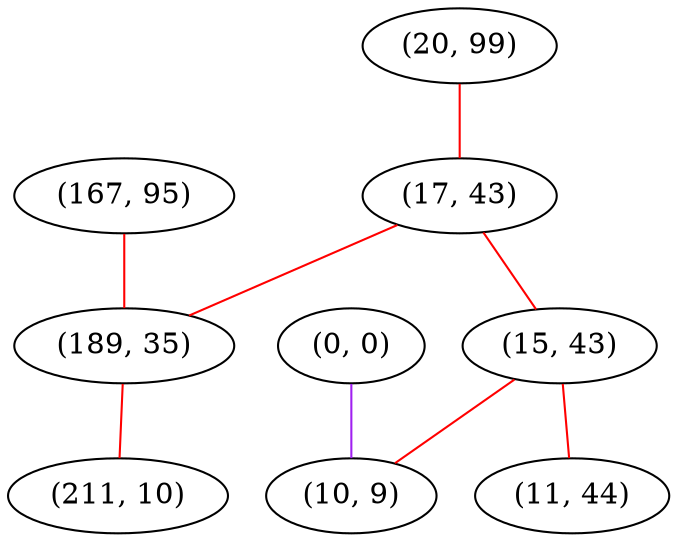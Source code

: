 graph "" {
"(0, 0)";
"(20, 99)";
"(17, 43)";
"(15, 43)";
"(167, 95)";
"(189, 35)";
"(211, 10)";
"(11, 44)";
"(10, 9)";
"(0, 0)" -- "(10, 9)"  [color=purple, key=0, weight=4];
"(20, 99)" -- "(17, 43)"  [color=red, key=0, weight=1];
"(17, 43)" -- "(15, 43)"  [color=red, key=0, weight=1];
"(17, 43)" -- "(189, 35)"  [color=red, key=0, weight=1];
"(15, 43)" -- "(11, 44)"  [color=red, key=0, weight=1];
"(15, 43)" -- "(10, 9)"  [color=red, key=0, weight=1];
"(167, 95)" -- "(189, 35)"  [color=red, key=0, weight=1];
"(189, 35)" -- "(211, 10)"  [color=red, key=0, weight=1];
}
